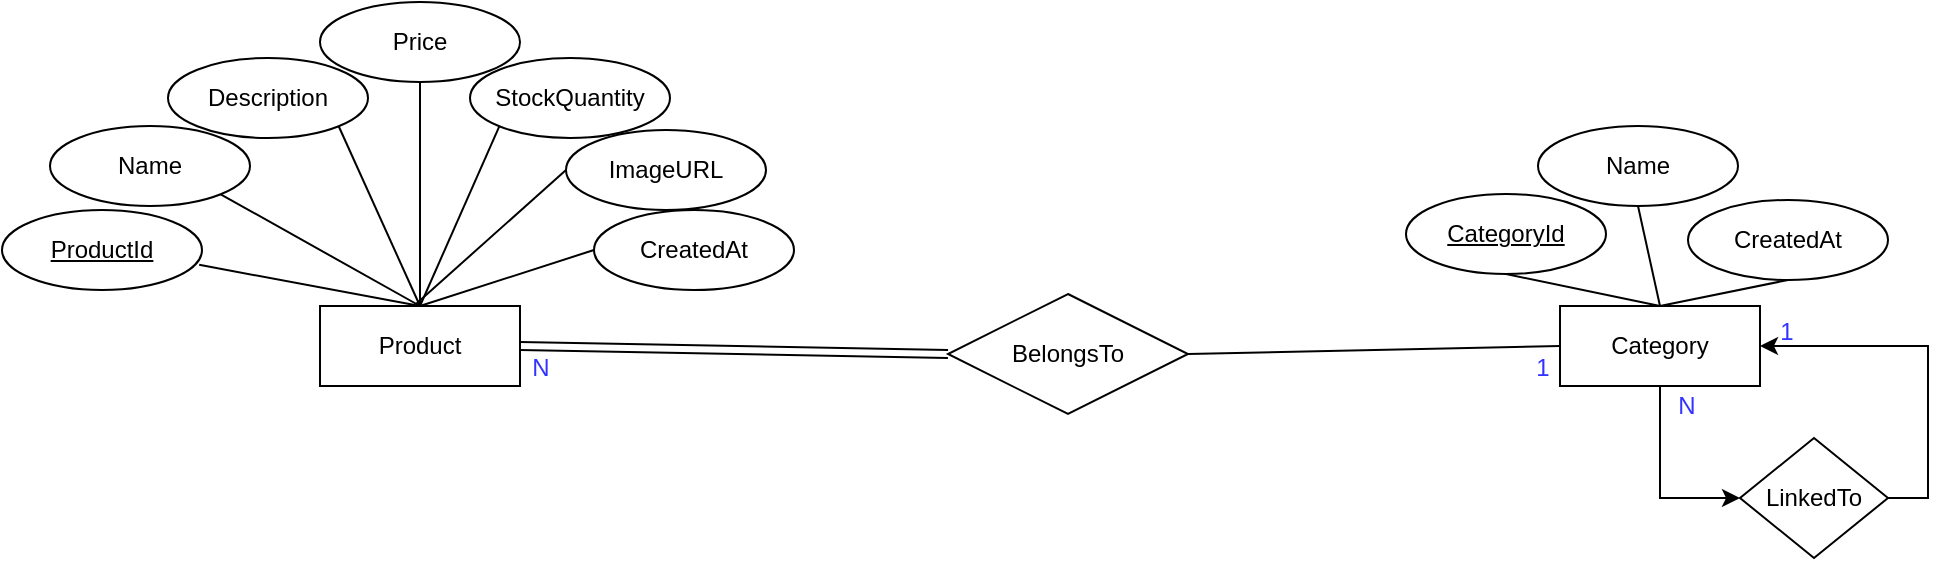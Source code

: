 <mxfile version="26.0.16">
  <diagram name="Page-1" id="FN_KR2UL109o1K6cKLNO">
    <mxGraphModel dx="1050" dy="691" grid="0" gridSize="10" guides="1" tooltips="1" connect="1" arrows="1" fold="1" page="1" pageScale="1" pageWidth="850" pageHeight="1100" math="0" shadow="0">
      <root>
        <mxCell id="0" />
        <mxCell id="1" parent="0" />
        <mxCell id="9_xZ8QAylREwWZBGKsLv-2" value="Product" style="whiteSpace=wrap;html=1;align=center;" vertex="1" parent="1">
          <mxGeometry x="188" y="181" width="100" height="40" as="geometry" />
        </mxCell>
        <mxCell id="9_xZ8QAylREwWZBGKsLv-3" value="ProductId" style="ellipse;whiteSpace=wrap;html=1;align=center;fontStyle=4;" vertex="1" parent="1">
          <mxGeometry x="29" y="133" width="100" height="40" as="geometry" />
        </mxCell>
        <mxCell id="9_xZ8QAylREwWZBGKsLv-4" value="Name" style="ellipse;whiteSpace=wrap;html=1;align=center;" vertex="1" parent="1">
          <mxGeometry x="53" y="91" width="100" height="40" as="geometry" />
        </mxCell>
        <mxCell id="9_xZ8QAylREwWZBGKsLv-5" value="Description" style="ellipse;whiteSpace=wrap;html=1;align=center;" vertex="1" parent="1">
          <mxGeometry x="112" y="57" width="100" height="40" as="geometry" />
        </mxCell>
        <mxCell id="9_xZ8QAylREwWZBGKsLv-6" value="StockQuantity" style="ellipse;whiteSpace=wrap;html=1;align=center;" vertex="1" parent="1">
          <mxGeometry x="263" y="57" width="100" height="40" as="geometry" />
        </mxCell>
        <mxCell id="9_xZ8QAylREwWZBGKsLv-7" value="Price" style="ellipse;whiteSpace=wrap;html=1;align=center;" vertex="1" parent="1">
          <mxGeometry x="188" y="29" width="100" height="40" as="geometry" />
        </mxCell>
        <mxCell id="9_xZ8QAylREwWZBGKsLv-8" value="ImageURL" style="ellipse;whiteSpace=wrap;html=1;align=center;" vertex="1" parent="1">
          <mxGeometry x="311" y="93" width="100" height="40" as="geometry" />
        </mxCell>
        <mxCell id="9_xZ8QAylREwWZBGKsLv-9" value="CreatedAt" style="ellipse;whiteSpace=wrap;html=1;align=center;" vertex="1" parent="1">
          <mxGeometry x="325" y="133" width="100" height="40" as="geometry" />
        </mxCell>
        <mxCell id="9_xZ8QAylREwWZBGKsLv-10" value="" style="endArrow=none;html=1;rounded=0;exitX=0.5;exitY=0;exitDx=0;exitDy=0;entryX=0.986;entryY=0.685;entryDx=0;entryDy=0;entryPerimeter=0;" edge="1" parent="1" source="9_xZ8QAylREwWZBGKsLv-2" target="9_xZ8QAylREwWZBGKsLv-3">
          <mxGeometry width="50" height="50" relative="1" as="geometry">
            <mxPoint x="201" y="166" as="sourcePoint" />
            <mxPoint x="251" y="116" as="targetPoint" />
          </mxGeometry>
        </mxCell>
        <mxCell id="9_xZ8QAylREwWZBGKsLv-11" value="" style="endArrow=none;html=1;rounded=0;exitX=0.5;exitY=0;exitDx=0;exitDy=0;entryX=1;entryY=1;entryDx=0;entryDy=0;" edge="1" parent="1" source="9_xZ8QAylREwWZBGKsLv-2" target="9_xZ8QAylREwWZBGKsLv-4">
          <mxGeometry width="50" height="50" relative="1" as="geometry">
            <mxPoint x="248" y="191" as="sourcePoint" />
            <mxPoint x="138" y="170" as="targetPoint" />
          </mxGeometry>
        </mxCell>
        <mxCell id="9_xZ8QAylREwWZBGKsLv-12" value="" style="endArrow=none;html=1;rounded=0;exitX=0.5;exitY=0;exitDx=0;exitDy=0;entryX=1;entryY=1;entryDx=0;entryDy=0;" edge="1" parent="1" source="9_xZ8QAylREwWZBGKsLv-2" target="9_xZ8QAylREwWZBGKsLv-5">
          <mxGeometry width="50" height="50" relative="1" as="geometry">
            <mxPoint x="248" y="191" as="sourcePoint" />
            <mxPoint x="148" y="135" as="targetPoint" />
          </mxGeometry>
        </mxCell>
        <mxCell id="9_xZ8QAylREwWZBGKsLv-13" value="" style="endArrow=none;html=1;rounded=0;exitX=0.5;exitY=0;exitDx=0;exitDy=0;entryX=0.5;entryY=1;entryDx=0;entryDy=0;" edge="1" parent="1" source="9_xZ8QAylREwWZBGKsLv-2" target="9_xZ8QAylREwWZBGKsLv-7">
          <mxGeometry width="50" height="50" relative="1" as="geometry">
            <mxPoint x="248" y="191" as="sourcePoint" />
            <mxPoint x="207" y="101" as="targetPoint" />
          </mxGeometry>
        </mxCell>
        <mxCell id="9_xZ8QAylREwWZBGKsLv-14" value="" style="endArrow=none;html=1;rounded=0;exitX=0.5;exitY=0;exitDx=0;exitDy=0;entryX=0;entryY=1;entryDx=0;entryDy=0;" edge="1" parent="1" source="9_xZ8QAylREwWZBGKsLv-2" target="9_xZ8QAylREwWZBGKsLv-6">
          <mxGeometry width="50" height="50" relative="1" as="geometry">
            <mxPoint x="248" y="191" as="sourcePoint" />
            <mxPoint x="248" y="79" as="targetPoint" />
          </mxGeometry>
        </mxCell>
        <mxCell id="9_xZ8QAylREwWZBGKsLv-15" value="" style="endArrow=none;html=1;rounded=0;entryX=0;entryY=0.5;entryDx=0;entryDy=0;" edge="1" parent="1" target="9_xZ8QAylREwWZBGKsLv-8">
          <mxGeometry width="50" height="50" relative="1" as="geometry">
            <mxPoint x="236" y="180" as="sourcePoint" />
            <mxPoint x="303" y="102" as="targetPoint" />
          </mxGeometry>
        </mxCell>
        <mxCell id="9_xZ8QAylREwWZBGKsLv-16" value="" style="endArrow=none;html=1;rounded=0;exitX=0.5;exitY=0;exitDx=0;exitDy=0;entryX=0;entryY=0.5;entryDx=0;entryDy=0;" edge="1" parent="1" source="9_xZ8QAylREwWZBGKsLv-2" target="9_xZ8QAylREwWZBGKsLv-9">
          <mxGeometry width="50" height="50" relative="1" as="geometry">
            <mxPoint x="248" y="191" as="sourcePoint" />
            <mxPoint x="288" y="101" as="targetPoint" />
          </mxGeometry>
        </mxCell>
        <mxCell id="9_xZ8QAylREwWZBGKsLv-41" style="edgeStyle=orthogonalEdgeStyle;rounded=0;orthogonalLoop=1;jettySize=auto;html=1;exitX=0.5;exitY=1;exitDx=0;exitDy=0;entryX=0;entryY=0.5;entryDx=0;entryDy=0;" edge="1" parent="1" source="9_xZ8QAylREwWZBGKsLv-17" target="9_xZ8QAylREwWZBGKsLv-40">
          <mxGeometry relative="1" as="geometry" />
        </mxCell>
        <mxCell id="9_xZ8QAylREwWZBGKsLv-17" value="Category" style="whiteSpace=wrap;html=1;align=center;" vertex="1" parent="1">
          <mxGeometry x="808" y="181" width="100" height="40" as="geometry" />
        </mxCell>
        <mxCell id="9_xZ8QAylREwWZBGKsLv-18" value="CategoryId" style="ellipse;whiteSpace=wrap;html=1;align=center;fontStyle=4;" vertex="1" parent="1">
          <mxGeometry x="731" y="125" width="100" height="40" as="geometry" />
        </mxCell>
        <mxCell id="9_xZ8QAylREwWZBGKsLv-19" value="Name" style="ellipse;whiteSpace=wrap;html=1;align=center;" vertex="1" parent="1">
          <mxGeometry x="797" y="91" width="100" height="40" as="geometry" />
        </mxCell>
        <mxCell id="9_xZ8QAylREwWZBGKsLv-24" value="CreatedAt" style="ellipse;whiteSpace=wrap;html=1;align=center;" vertex="1" parent="1">
          <mxGeometry x="872" y="128" width="100" height="40" as="geometry" />
        </mxCell>
        <mxCell id="9_xZ8QAylREwWZBGKsLv-25" value="" style="endArrow=none;html=1;rounded=0;exitX=0.5;exitY=0;exitDx=0;exitDy=0;entryX=0.5;entryY=1;entryDx=0;entryDy=0;" edge="1" source="9_xZ8QAylREwWZBGKsLv-17" target="9_xZ8QAylREwWZBGKsLv-18" parent="1">
          <mxGeometry width="50" height="50" relative="1" as="geometry">
            <mxPoint x="821" y="166" as="sourcePoint" />
            <mxPoint x="871" y="116" as="targetPoint" />
          </mxGeometry>
        </mxCell>
        <mxCell id="9_xZ8QAylREwWZBGKsLv-26" value="" style="endArrow=none;html=1;rounded=0;exitX=0.5;exitY=0;exitDx=0;exitDy=0;entryX=0.5;entryY=1;entryDx=0;entryDy=0;" edge="1" source="9_xZ8QAylREwWZBGKsLv-17" target="9_xZ8QAylREwWZBGKsLv-19" parent="1">
          <mxGeometry width="50" height="50" relative="1" as="geometry">
            <mxPoint x="868" y="191" as="sourcePoint" />
            <mxPoint x="758" y="170" as="targetPoint" />
          </mxGeometry>
        </mxCell>
        <mxCell id="9_xZ8QAylREwWZBGKsLv-31" value="" style="endArrow=none;html=1;rounded=0;exitX=0.5;exitY=0;exitDx=0;exitDy=0;entryX=0.5;entryY=1;entryDx=0;entryDy=0;" edge="1" source="9_xZ8QAylREwWZBGKsLv-17" target="9_xZ8QAylREwWZBGKsLv-24" parent="1">
          <mxGeometry width="50" height="50" relative="1" as="geometry">
            <mxPoint x="868" y="191" as="sourcePoint" />
            <mxPoint x="908" y="101" as="targetPoint" />
          </mxGeometry>
        </mxCell>
        <mxCell id="9_xZ8QAylREwWZBGKsLv-42" style="edgeStyle=orthogonalEdgeStyle;rounded=0;orthogonalLoop=1;jettySize=auto;html=1;exitX=1;exitY=0.5;exitDx=0;exitDy=0;entryX=1;entryY=0.5;entryDx=0;entryDy=0;" edge="1" parent="1" source="9_xZ8QAylREwWZBGKsLv-40" target="9_xZ8QAylREwWZBGKsLv-17">
          <mxGeometry relative="1" as="geometry" />
        </mxCell>
        <mxCell id="9_xZ8QAylREwWZBGKsLv-40" value="LinkedTo" style="shape=rhombus;perimeter=rhombusPerimeter;whiteSpace=wrap;html=1;align=center;" vertex="1" parent="1">
          <mxGeometry x="898" y="247" width="74" height="60" as="geometry" />
        </mxCell>
        <mxCell id="9_xZ8QAylREwWZBGKsLv-43" value="BelongsTo" style="shape=rhombus;perimeter=rhombusPerimeter;whiteSpace=wrap;html=1;align=center;" vertex="1" parent="1">
          <mxGeometry x="502" y="175" width="120" height="60" as="geometry" />
        </mxCell>
        <mxCell id="9_xZ8QAylREwWZBGKsLv-44" value="" style="endArrow=none;html=1;rounded=0;exitX=1;exitY=0.5;exitDx=0;exitDy=0;entryX=0;entryY=0.5;entryDx=0;entryDy=0;shape=link;" edge="1" parent="1" source="9_xZ8QAylREwWZBGKsLv-2" target="9_xZ8QAylREwWZBGKsLv-43">
          <mxGeometry width="50" height="50" relative="1" as="geometry">
            <mxPoint x="482" y="264" as="sourcePoint" />
            <mxPoint x="532" y="214" as="targetPoint" />
          </mxGeometry>
        </mxCell>
        <mxCell id="9_xZ8QAylREwWZBGKsLv-45" value="" style="endArrow=none;html=1;rounded=0;exitX=1;exitY=0.5;exitDx=0;exitDy=0;entryX=0;entryY=0.5;entryDx=0;entryDy=0;" edge="1" parent="1" source="9_xZ8QAylREwWZBGKsLv-43" target="9_xZ8QAylREwWZBGKsLv-17">
          <mxGeometry width="50" height="50" relative="1" as="geometry">
            <mxPoint x="298" y="211" as="sourcePoint" />
            <mxPoint x="512" y="215" as="targetPoint" />
          </mxGeometry>
        </mxCell>
        <mxCell id="9_xZ8QAylREwWZBGKsLv-46" value="&lt;font style=&quot;color: rgb(51, 51, 255);&quot;&gt;N&lt;/font&gt;" style="text;html=1;align=center;verticalAlign=middle;resizable=0;points=[];autosize=1;strokeColor=none;fillColor=none;" vertex="1" parent="1">
          <mxGeometry x="284" y="199" width="27" height="26" as="geometry" />
        </mxCell>
        <mxCell id="9_xZ8QAylREwWZBGKsLv-47" value="&lt;font style=&quot;color: rgb(51, 51, 255);&quot;&gt;1&lt;/font&gt;" style="text;html=1;align=center;verticalAlign=middle;resizable=0;points=[];autosize=1;strokeColor=none;fillColor=none;" vertex="1" parent="1">
          <mxGeometry x="786" y="199" width="25" height="26" as="geometry" />
        </mxCell>
        <mxCell id="9_xZ8QAylREwWZBGKsLv-48" value="&lt;font color=&quot;#3333ff&quot;&gt;N&lt;/font&gt;" style="text;html=1;align=center;verticalAlign=middle;resizable=0;points=[];autosize=1;strokeColor=none;fillColor=none;" vertex="1" parent="1">
          <mxGeometry x="857" y="218" width="27" height="26" as="geometry" />
        </mxCell>
        <mxCell id="9_xZ8QAylREwWZBGKsLv-49" value="&lt;font style=&quot;color: rgb(51, 51, 255);&quot;&gt;1&lt;/font&gt;" style="text;html=1;align=center;verticalAlign=middle;resizable=0;points=[];autosize=1;strokeColor=none;fillColor=none;" vertex="1" parent="1">
          <mxGeometry x="908" y="181" width="25" height="26" as="geometry" />
        </mxCell>
      </root>
    </mxGraphModel>
  </diagram>
</mxfile>
